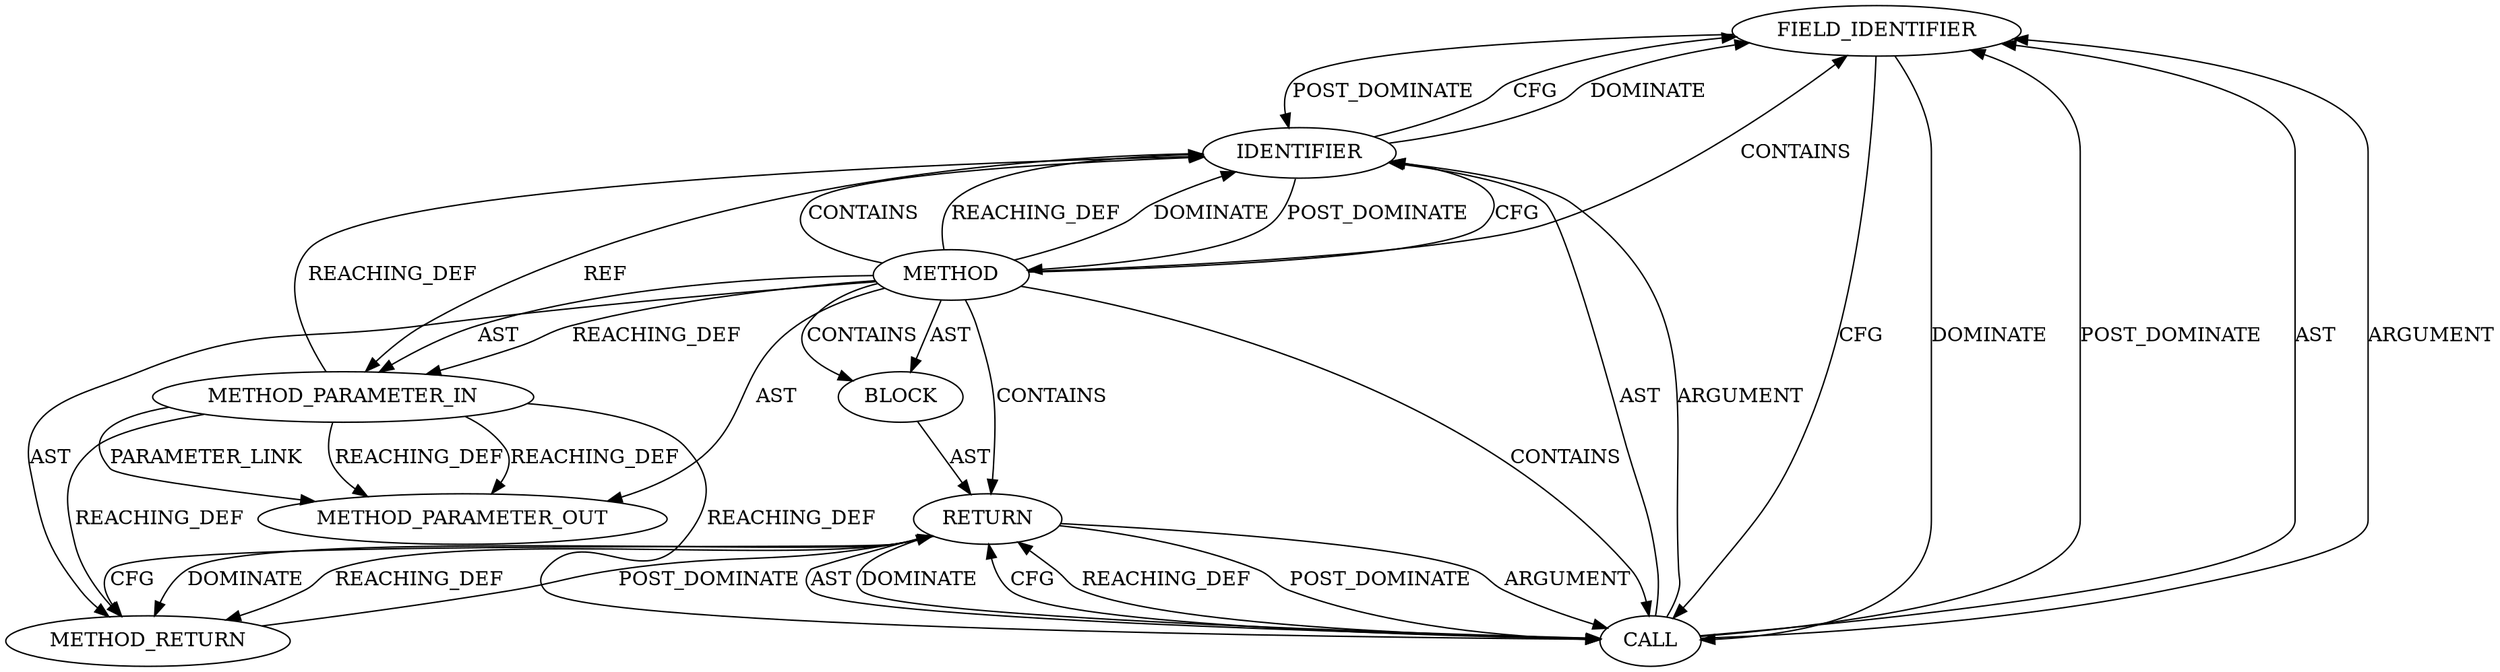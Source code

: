 digraph {
  576 [label=FIELD_IDENTIFIER ORDER=2 ARGUMENT_INDEX=2 CODE="pending_open_record_frags" COLUMN_NUMBER=9 LINE_NUMBER=278 CANONICAL_NAME="pending_open_record_frags"]
  577 [label=METHOD_RETURN ORDER=3 CODE="RET" COLUMN_NUMBER=1 LINE_NUMBER=276 TYPE_FULL_NAME="bool" EVALUATION_STRATEGY="BY_VALUE"]
  575 [label=IDENTIFIER ORDER=1 ARGUMENT_INDEX=1 CODE="tls_ctx" COLUMN_NUMBER=9 LINE_NUMBER=278 TYPE_FULL_NAME="tls_context*" NAME="tls_ctx"]
  573 [label=RETURN ORDER=1 ARGUMENT_INDEX=-1 CODE="return tls_ctx->pending_open_record_frags;" COLUMN_NUMBER=2 LINE_NUMBER=278]
  574 [label=CALL ORDER=1 ARGUMENT_INDEX=-1 CODE="tls_ctx->pending_open_record_frags" COLUMN_NUMBER=9 METHOD_FULL_NAME="<operator>.indirectFieldAccess" LINE_NUMBER=278 TYPE_FULL_NAME="<empty>" DISPATCH_TYPE="STATIC_DISPATCH" SIGNATURE="" NAME="<operator>.indirectFieldAccess"]
  571 [label=METHOD_PARAMETER_IN ORDER=1 CODE="struct tls_context *tls_ctx" IS_VARIADIC=false COLUMN_NUMBER=47 LINE_NUMBER=276 TYPE_FULL_NAME="tls_context*" EVALUATION_STRATEGY="BY_VALUE" INDEX=1 NAME="tls_ctx"]
  21259 [label=METHOD_PARAMETER_OUT ORDER=1 CODE="struct tls_context *tls_ctx" IS_VARIADIC=false COLUMN_NUMBER=47 LINE_NUMBER=276 TYPE_FULL_NAME="tls_context*" EVALUATION_STRATEGY="BY_VALUE" INDEX=1 NAME="tls_ctx"]
  572 [label=BLOCK ORDER=2 ARGUMENT_INDEX=-1 CODE="{
	return tls_ctx->pending_open_record_frags;
}" COLUMN_NUMBER=1 LINE_NUMBER=277 TYPE_FULL_NAME="void"]
  570 [label=METHOD COLUMN_NUMBER=1 LINE_NUMBER=276 COLUMN_NUMBER_END=1 IS_EXTERNAL=false SIGNATURE="bool tls_is_pending_open_record (tls_context*)" NAME="tls_is_pending_open_record" AST_PARENT_TYPE="TYPE_DECL" AST_PARENT_FULL_NAME="tls.h:<global>" ORDER=75 CODE="static inline bool tls_is_pending_open_record(struct tls_context *tls_ctx)
{
	return tls_ctx->pending_open_record_frags;
}" FULL_NAME="tls_is_pending_open_record" LINE_NUMBER_END=279 FILENAME="tls.h"]
  570 -> 571 [label=AST ]
  571 -> 21259 [label=PARAMETER_LINK ]
  570 -> 574 [label=CONTAINS ]
  573 -> 577 [label=CFG ]
  570 -> 21259 [label=AST ]
  577 -> 573 [label=POST_DOMINATE ]
  575 -> 571 [label=REF ]
  576 -> 574 [label=CFG ]
  570 -> 576 [label=CONTAINS ]
  573 -> 574 [label=POST_DOMINATE ]
  570 -> 573 [label=CONTAINS ]
  571 -> 21259 [label=REACHING_DEF VARIABLE="tls_ctx"]
  571 -> 21259 [label=REACHING_DEF VARIABLE="tls_ctx"]
  576 -> 574 [label=DOMINATE ]
  570 -> 572 [label=AST ]
  570 -> 575 [label=CFG ]
  571 -> 577 [label=REACHING_DEF VARIABLE="tls_ctx"]
  571 -> 575 [label=REACHING_DEF VARIABLE="tls_ctx"]
  574 -> 573 [label=DOMINATE ]
  575 -> 576 [label=CFG ]
  570 -> 575 [label=CONTAINS ]
  574 -> 573 [label=CFG ]
  573 -> 577 [label=DOMINATE ]
  574 -> 575 [label=AST ]
  570 -> 575 [label=REACHING_DEF VARIABLE=""]
  573 -> 574 [label=ARGUMENT ]
  573 -> 574 [label=AST ]
  573 -> 577 [label=REACHING_DEF VARIABLE="<RET>"]
  570 -> 575 [label=DOMINATE ]
  574 -> 576 [label=POST_DOMINATE ]
  575 -> 570 [label=POST_DOMINATE ]
  576 -> 575 [label=POST_DOMINATE ]
  570 -> 577 [label=AST ]
  570 -> 572 [label=CONTAINS ]
  571 -> 574 [label=REACHING_DEF VARIABLE="tls_ctx"]
  574 -> 573 [label=REACHING_DEF VARIABLE="tls_ctx->pending_open_record_frags"]
  572 -> 573 [label=AST ]
  574 -> 575 [label=ARGUMENT ]
  575 -> 576 [label=DOMINATE ]
  570 -> 571 [label=REACHING_DEF VARIABLE=""]
  574 -> 576 [label=AST ]
  574 -> 576 [label=ARGUMENT ]
}
